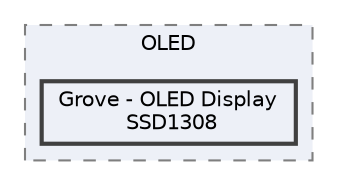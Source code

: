 digraph "Arduino/OLED/Grove - OLED Display SSD1308"
{
 // LATEX_PDF_SIZE
  bgcolor="transparent";
  edge [fontname=Helvetica,fontsize=10,labelfontname=Helvetica,labelfontsize=10];
  node [fontname=Helvetica,fontsize=10,shape=box,height=0.2,width=0.4];
  compound=true
  subgraph clusterdir_3794fab5b137e86defc3b383bc36d89e {
    graph [ bgcolor="#edf0f7", pencolor="grey50", label="OLED", fontname=Helvetica,fontsize=10 style="filled,dashed", URL="dir_3794fab5b137e86defc3b383bc36d89e.html",tooltip=""]
  dir_7221c0572eda300b94b95adbac784571 [label="Grove - OLED Display\l SSD1308", fillcolor="#edf0f7", color="grey25", style="filled,bold", URL="dir_7221c0572eda300b94b95adbac784571.html",tooltip=""];
  }
}
